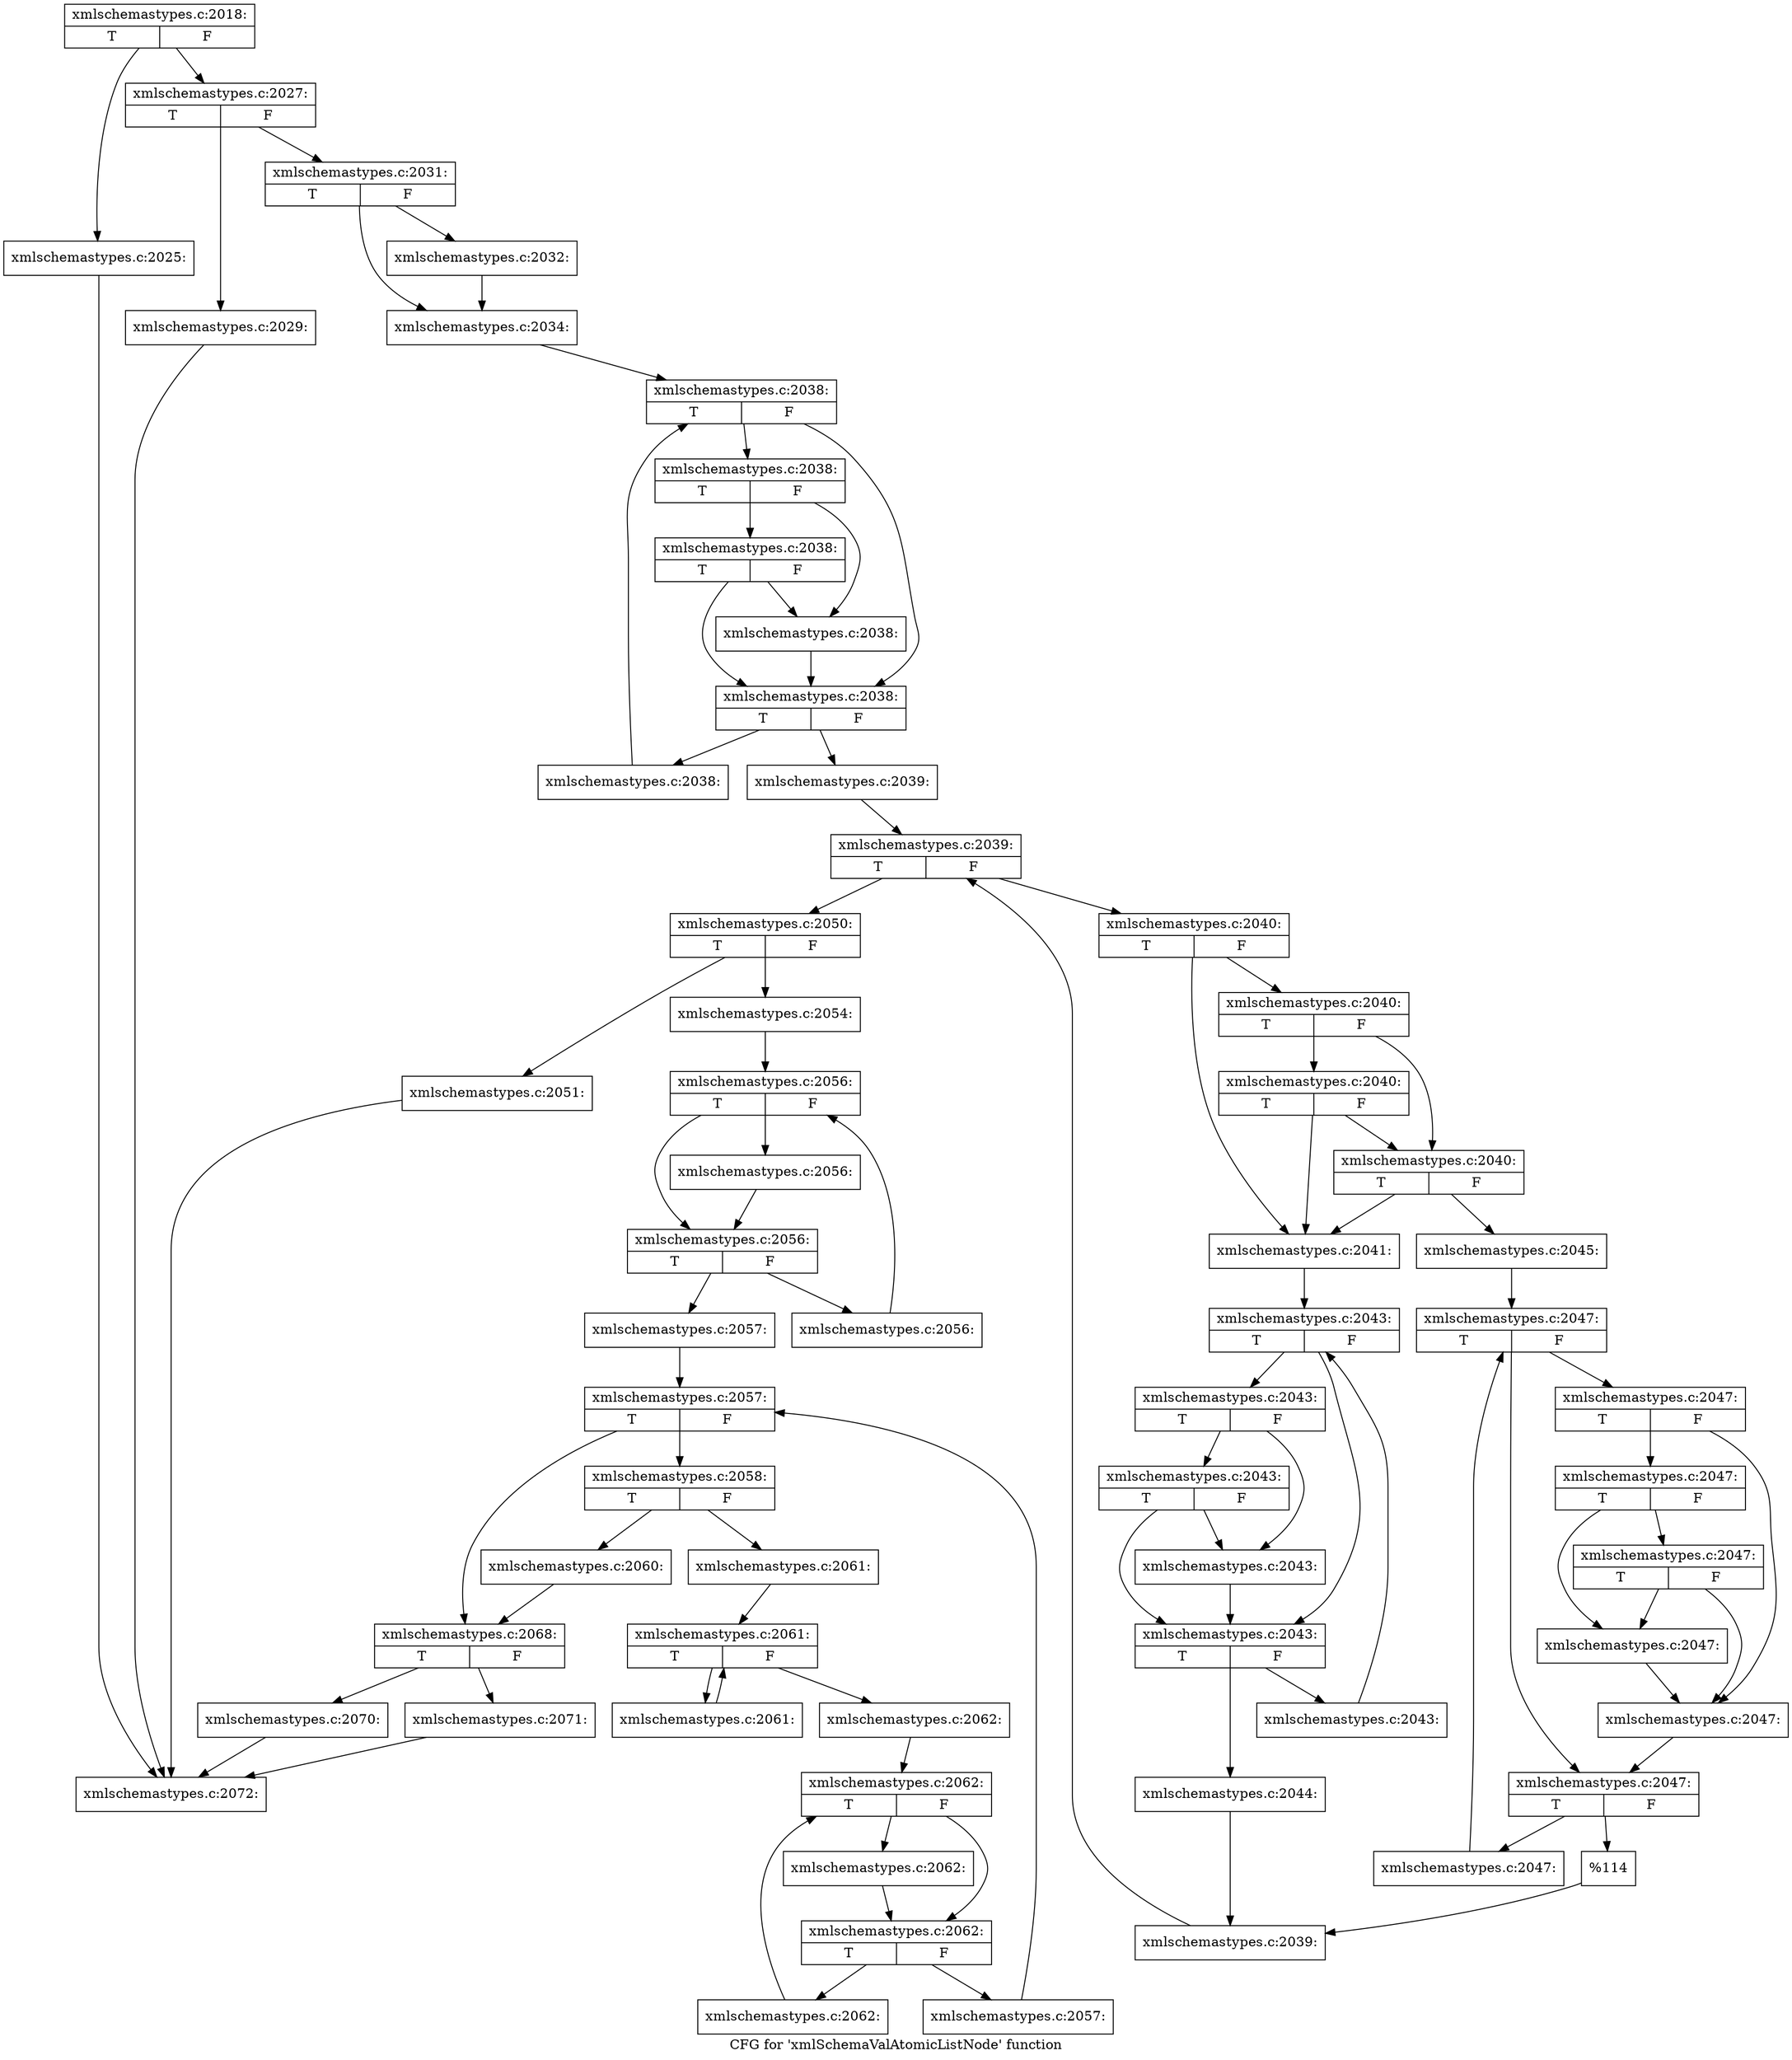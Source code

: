 digraph "CFG for 'xmlSchemaValAtomicListNode' function" {
	label="CFG for 'xmlSchemaValAtomicListNode' function";

	Node0x557d8d8d3490 [shape=record,label="{xmlschemastypes.c:2018:|{<s0>T|<s1>F}}"];
	Node0x557d8d8d3490 -> Node0x557d8dc6edd0;
	Node0x557d8d8d3490 -> Node0x557d8dc6ee20;
	Node0x557d8dc6edd0 [shape=record,label="{xmlschemastypes.c:2025:}"];
	Node0x557d8dc6edd0 -> Node0x557d8d8d34e0;
	Node0x557d8dc6ee20 [shape=record,label="{xmlschemastypes.c:2027:|{<s0>T|<s1>F}}"];
	Node0x557d8dc6ee20 -> Node0x557d8dc6f5e0;
	Node0x557d8dc6ee20 -> Node0x557d8dc6f630;
	Node0x557d8dc6f5e0 [shape=record,label="{xmlschemastypes.c:2029:}"];
	Node0x557d8dc6f5e0 -> Node0x557d8d8d34e0;
	Node0x557d8dc6f630 [shape=record,label="{xmlschemastypes.c:2031:|{<s0>T|<s1>F}}"];
	Node0x557d8dc6f630 -> Node0x557d8dc6fbc0;
	Node0x557d8dc6f630 -> Node0x557d8dc6fc10;
	Node0x557d8dc6fbc0 [shape=record,label="{xmlschemastypes.c:2032:}"];
	Node0x557d8dc6fbc0 -> Node0x557d8dc6fc10;
	Node0x557d8dc6fc10 [shape=record,label="{xmlschemastypes.c:2034:}"];
	Node0x557d8dc6fc10 -> Node0x557d8dc70300;
	Node0x557d8dc70300 [shape=record,label="{xmlschemastypes.c:2038:|{<s0>T|<s1>F}}"];
	Node0x557d8dc70300 -> Node0x557d8dc705a0;
	Node0x557d8dc70300 -> Node0x557d8dc70640;
	Node0x557d8dc70640 [shape=record,label="{xmlschemastypes.c:2038:|{<s0>T|<s1>F}}"];
	Node0x557d8dc70640 -> Node0x557d8dc708a0;
	Node0x557d8dc70640 -> Node0x557d8dc705f0;
	Node0x557d8dc708a0 [shape=record,label="{xmlschemastypes.c:2038:|{<s0>T|<s1>F}}"];
	Node0x557d8dc708a0 -> Node0x557d8dc705a0;
	Node0x557d8dc708a0 -> Node0x557d8dc705f0;
	Node0x557d8dc705f0 [shape=record,label="{xmlschemastypes.c:2038:}"];
	Node0x557d8dc705f0 -> Node0x557d8dc705a0;
	Node0x557d8dc705a0 [shape=record,label="{xmlschemastypes.c:2038:|{<s0>T|<s1>F}}"];
	Node0x557d8dc705a0 -> Node0x557d8dc70cd0;
	Node0x557d8dc705a0 -> Node0x557d8dc70520;
	Node0x557d8dc70cd0 [shape=record,label="{xmlschemastypes.c:2038:}"];
	Node0x557d8dc70cd0 -> Node0x557d8dc70300;
	Node0x557d8dc70520 [shape=record,label="{xmlschemastypes.c:2039:}"];
	Node0x557d8dc70520 -> Node0x557d8dc71360;
	Node0x557d8dc71360 [shape=record,label="{xmlschemastypes.c:2039:|{<s0>T|<s1>F}}"];
	Node0x557d8dc71360 -> Node0x557d8dc71810;
	Node0x557d8dc71360 -> Node0x557d8dc71580;
	Node0x557d8dc71810 [shape=record,label="{xmlschemastypes.c:2040:|{<s0>T|<s1>F}}"];
	Node0x557d8dc71810 -> Node0x557d8dc71a00;
	Node0x557d8dc71810 -> Node0x557d8dc71b70;
	Node0x557d8dc71b70 [shape=record,label="{xmlschemastypes.c:2040:|{<s0>T|<s1>F}}"];
	Node0x557d8dc71b70 -> Node0x557d8dc71d70;
	Node0x557d8dc71b70 -> Node0x557d8dc71af0;
	Node0x557d8dc71d70 [shape=record,label="{xmlschemastypes.c:2040:|{<s0>T|<s1>F}}"];
	Node0x557d8dc71d70 -> Node0x557d8dc71a00;
	Node0x557d8dc71d70 -> Node0x557d8dc71af0;
	Node0x557d8dc71af0 [shape=record,label="{xmlschemastypes.c:2040:|{<s0>T|<s1>F}}"];
	Node0x557d8dc71af0 -> Node0x557d8dc71a00;
	Node0x557d8dc71af0 -> Node0x557d8dc71aa0;
	Node0x557d8dc71a00 [shape=record,label="{xmlschemastypes.c:2041:}"];
	Node0x557d8dc71a00 -> Node0x557d8dc72800;
	Node0x557d8dc72800 [shape=record,label="{xmlschemastypes.c:2043:|{<s0>T|<s1>F}}"];
	Node0x557d8dc72800 -> Node0x557d8dc72aa0;
	Node0x557d8dc72800 -> Node0x557d8dc72b40;
	Node0x557d8dc72b40 [shape=record,label="{xmlschemastypes.c:2043:|{<s0>T|<s1>F}}"];
	Node0x557d8dc72b40 -> Node0x557d8dc72da0;
	Node0x557d8dc72b40 -> Node0x557d8dc72af0;
	Node0x557d8dc72da0 [shape=record,label="{xmlschemastypes.c:2043:|{<s0>T|<s1>F}}"];
	Node0x557d8dc72da0 -> Node0x557d8dc72aa0;
	Node0x557d8dc72da0 -> Node0x557d8dc72af0;
	Node0x557d8dc72af0 [shape=record,label="{xmlschemastypes.c:2043:}"];
	Node0x557d8dc72af0 -> Node0x557d8dc72aa0;
	Node0x557d8dc72aa0 [shape=record,label="{xmlschemastypes.c:2043:|{<s0>T|<s1>F}}"];
	Node0x557d8dc72aa0 -> Node0x557d8dc731d0;
	Node0x557d8dc72aa0 -> Node0x557d8dc72a20;
	Node0x557d8dc731d0 [shape=record,label="{xmlschemastypes.c:2043:}"];
	Node0x557d8dc731d0 -> Node0x557d8dc72800;
	Node0x557d8dc72a20 [shape=record,label="{xmlschemastypes.c:2044:}"];
	Node0x557d8dc72a20 -> Node0x557d8dc71a50;
	Node0x557d8dc71aa0 [shape=record,label="{xmlschemastypes.c:2045:}"];
	Node0x557d8dc71aa0 -> Node0x557d8dc73d20;
	Node0x557d8dc73d20 [shape=record,label="{xmlschemastypes.c:2047:|{<s0>T|<s1>F}}"];
	Node0x557d8dc73d20 -> Node0x557d8dc74010;
	Node0x557d8dc73d20 -> Node0x557d8dc73fc0;
	Node0x557d8dc74010 [shape=record,label="{xmlschemastypes.c:2047:|{<s0>T|<s1>F}}"];
	Node0x557d8dc74010 -> Node0x557d8dc74410;
	Node0x557d8dc74010 -> Node0x557d8dc744b0;
	Node0x557d8dc744b0 [shape=record,label="{xmlschemastypes.c:2047:|{<s0>T|<s1>F}}"];
	Node0x557d8dc744b0 -> Node0x557d8dc74710;
	Node0x557d8dc744b0 -> Node0x557d8dc74460;
	Node0x557d8dc74710 [shape=record,label="{xmlschemastypes.c:2047:|{<s0>T|<s1>F}}"];
	Node0x557d8dc74710 -> Node0x557d8dc74410;
	Node0x557d8dc74710 -> Node0x557d8dc74460;
	Node0x557d8dc74460 [shape=record,label="{xmlschemastypes.c:2047:}"];
	Node0x557d8dc74460 -> Node0x557d8dc74410;
	Node0x557d8dc74410 [shape=record,label="{xmlschemastypes.c:2047:}"];
	Node0x557d8dc74410 -> Node0x557d8dc73fc0;
	Node0x557d8dc73fc0 [shape=record,label="{xmlschemastypes.c:2047:|{<s0>T|<s1>F}}"];
	Node0x557d8dc73fc0 -> Node0x557d8dc74bc0;
	Node0x557d8dc73fc0 -> Node0x557d8dc73f40;
	Node0x557d8dc74bc0 [shape=record,label="{xmlschemastypes.c:2047:}"];
	Node0x557d8dc74bc0 -> Node0x557d8dc73d20;
	Node0x557d8dc73f40 [shape=record,label="{%114}"];
	Node0x557d8dc73f40 -> Node0x557d8dc71a50;
	Node0x557d8dc71a50 [shape=record,label="{xmlschemastypes.c:2039:}"];
	Node0x557d8dc71a50 -> Node0x557d8dc71360;
	Node0x557d8dc71580 [shape=record,label="{xmlschemastypes.c:2050:|{<s0>T|<s1>F}}"];
	Node0x557d8dc71580 -> Node0x557d8dc753e0;
	Node0x557d8dc71580 -> Node0x557d8dc75430;
	Node0x557d8dc753e0 [shape=record,label="{xmlschemastypes.c:2051:}"];
	Node0x557d8dc753e0 -> Node0x557d8d8d34e0;
	Node0x557d8dc75430 [shape=record,label="{xmlschemastypes.c:2054:}"];
	Node0x557d8dc75430 -> Node0x557d8dc75e10;
	Node0x557d8dc75e10 [shape=record,label="{xmlschemastypes.c:2056:|{<s0>T|<s1>F}}"];
	Node0x557d8dc75e10 -> Node0x557d8dc76100;
	Node0x557d8dc75e10 -> Node0x557d8dc760b0;
	Node0x557d8dc76100 [shape=record,label="{xmlschemastypes.c:2056:}"];
	Node0x557d8dc76100 -> Node0x557d8dc760b0;
	Node0x557d8dc760b0 [shape=record,label="{xmlschemastypes.c:2056:|{<s0>T|<s1>F}}"];
	Node0x557d8dc760b0 -> Node0x557d8dc766b0;
	Node0x557d8dc760b0 -> Node0x557d8dc76030;
	Node0x557d8dc766b0 [shape=record,label="{xmlschemastypes.c:2056:}"];
	Node0x557d8dc766b0 -> Node0x557d8dc75e10;
	Node0x557d8dc76030 [shape=record,label="{xmlschemastypes.c:2057:}"];
	Node0x557d8dc76030 -> Node0x557d8dc76960;
	Node0x557d8dc76960 [shape=record,label="{xmlschemastypes.c:2057:|{<s0>T|<s1>F}}"];
	Node0x557d8dc76960 -> Node0x557d8db647a0;
	Node0x557d8dc76960 -> Node0x557d8db645a0;
	Node0x557d8db647a0 [shape=record,label="{xmlschemastypes.c:2058:|{<s0>T|<s1>F}}"];
	Node0x557d8db647a0 -> Node0x557d8db64ba0;
	Node0x557d8db647a0 -> Node0x557d8db64bf0;
	Node0x557d8db64ba0 [shape=record,label="{xmlschemastypes.c:2060:}"];
	Node0x557d8db64ba0 -> Node0x557d8db645a0;
	Node0x557d8db64bf0 [shape=record,label="{xmlschemastypes.c:2061:}"];
	Node0x557d8db64bf0 -> Node0x557d8db64f30;
	Node0x557d8db64f30 [shape=record,label="{xmlschemastypes.c:2061:|{<s0>T|<s1>F}}"];
	Node0x557d8db64f30 -> Node0x557d8db653e0;
	Node0x557d8db64f30 -> Node0x557d8db65150;
	Node0x557d8db653e0 [shape=record,label="{xmlschemastypes.c:2061:}"];
	Node0x557d8db653e0 -> Node0x557d8db64f30;
	Node0x557d8db65150 [shape=record,label="{xmlschemastypes.c:2062:}"];
	Node0x557d8db65150 -> Node0x557d8db65610;
	Node0x557d8db65610 [shape=record,label="{xmlschemastypes.c:2062:|{<s0>T|<s1>F}}"];
	Node0x557d8db65610 -> Node0x557d8db65900;
	Node0x557d8db65610 -> Node0x557d8db658b0;
	Node0x557d8db65900 [shape=record,label="{xmlschemastypes.c:2062:}"];
	Node0x557d8db65900 -> Node0x557d8db658b0;
	Node0x557d8db658b0 [shape=record,label="{xmlschemastypes.c:2062:|{<s0>T|<s1>F}}"];
	Node0x557d8db658b0 -> Node0x557d8db65eb0;
	Node0x557d8db658b0 -> Node0x557d8db65830;
	Node0x557d8db65eb0 [shape=record,label="{xmlschemastypes.c:2062:}"];
	Node0x557d8db65eb0 -> Node0x557d8db65610;
	Node0x557d8db65830 [shape=record,label="{xmlschemastypes.c:2057:}"];
	Node0x557d8db65830 -> Node0x557d8dc76960;
	Node0x557d8db645a0 [shape=record,label="{xmlschemastypes.c:2068:|{<s0>T|<s1>F}}"];
	Node0x557d8db645a0 -> Node0x557d8db66410;
	Node0x557d8db645a0 -> Node0x557d8db66460;
	Node0x557d8db66410 [shape=record,label="{xmlschemastypes.c:2070:}"];
	Node0x557d8db66410 -> Node0x557d8d8d34e0;
	Node0x557d8db66460 [shape=record,label="{xmlschemastypes.c:2071:}"];
	Node0x557d8db66460 -> Node0x557d8d8d34e0;
	Node0x557d8d8d34e0 [shape=record,label="{xmlschemastypes.c:2072:}"];
}
